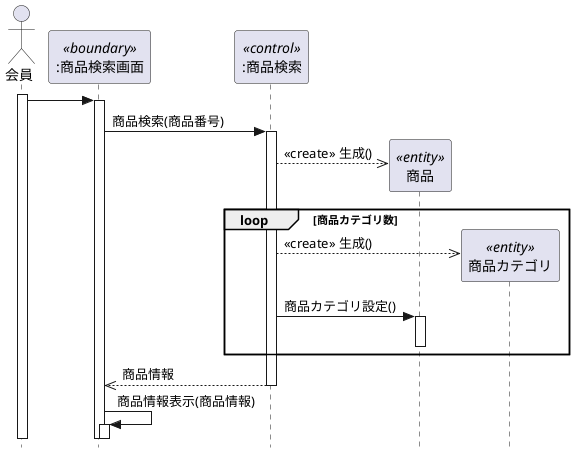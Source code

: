 @startuml 商品情報検索
hide footbox
skinparam style strictuml
Actor 会員 as customer 
participant ":商品検索画面" as search <<boundary>>
participant ":商品検索" as searchcontrol <<control>>
participant "商品" as goods <<entity>>
participant "商品カテゴリ" as category <<entity>>

activate customer
customer -> search

activate search
search -> searchcontrol :商品検索(商品番号)

activate searchcontrol
create goods
searchcontrol -->> goods : <<create>> 生成()
loop 商品カテゴリ数
create category
searchcontrol -->> category : <<create>> 生成()
searchcontrol -> goods : 商品カテゴリ設定()

activate goods

deactivate goods
end loop
searchcontrol -->> search : 商品情報

deactivate searchcontrol 
search -> search : 商品情報表示(商品情報)

activate search
@enduml

